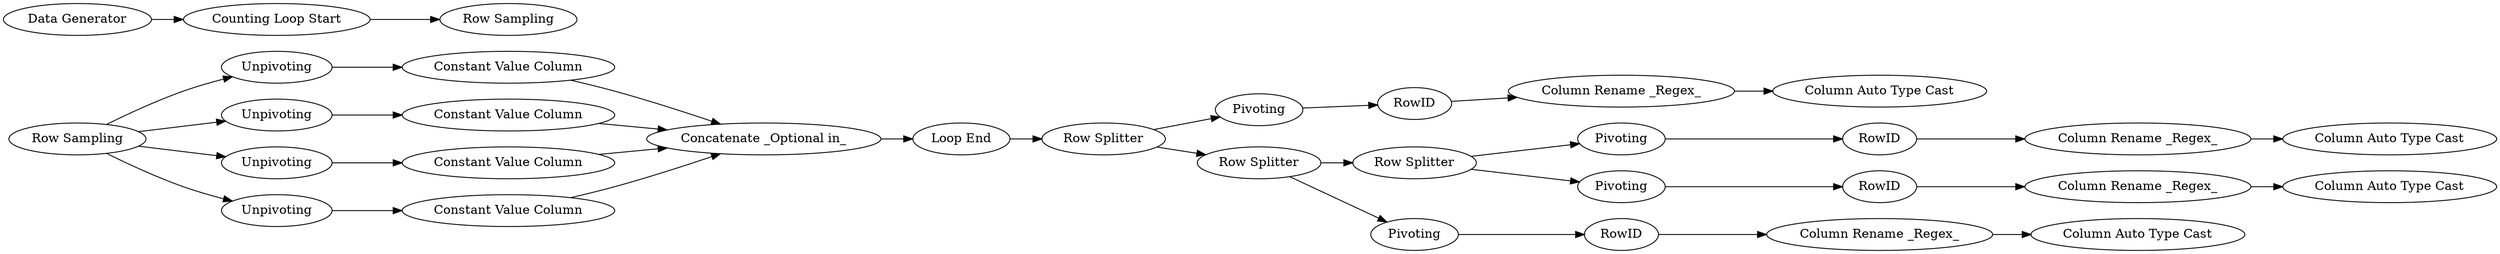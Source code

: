 digraph {
	12 -> 10
	21 -> 23
	7 -> 8
	20 -> 30
	8 -> 9
	23 -> 24
	7 -> 11
	10 -> 3
	13 -> 14
	34 -> 35
	27 -> 28
	18 -> 19
	16 -> 10
	30 -> 31
	31 -> 32
	3 -> 18
	26 -> 27
	1 -> 2
	14 -> 10
	7 -> 15
	11 -> 12
	15 -> 16
	7 -> 13
	35 -> 36
	24 -> 25
	36 -> 37
	20 -> 34
	32 -> 33
	19 -> 20
	19 -> 26
	9 -> 10
	2 -> 5
	18 -> 21
	28 -> 29
	27 [label=RowID]
	7 [label="Row Sampling"]
	9 [label="Constant Value Column"]
	18 [label="Row Splitter"]
	21 [label=Pivoting]
	26 [label=Pivoting]
	8 [label=Unpivoting]
	32 [label="Column Rename _Regex_"]
	3 [label="Loop End"]
	19 [label="Row Splitter"]
	24 [label="Column Rename _Regex_"]
	31 [label=RowID]
	15 [label=Unpivoting]
	25 [label="Column Auto Type Cast"]
	12 [label="Constant Value Column"]
	10 [label="Concatenate _Optional in_"]
	16 [label="Constant Value Column"]
	1 [label="Data Generator"]
	28 [label="Column Rename _Regex_"]
	11 [label=Unpivoting]
	23 [label=RowID]
	14 [label="Constant Value Column"]
	5 [label="Row Sampling"]
	13 [label=Unpivoting]
	20 [label="Row Splitter"]
	35 [label=RowID]
	34 [label=Pivoting]
	29 [label="Column Auto Type Cast"]
	36 [label="Column Rename _Regex_"]
	33 [label="Column Auto Type Cast"]
	30 [label=Pivoting]
	2 [label="Counting Loop Start"]
	37 [label="Column Auto Type Cast"]
	rankdir=LR
}
